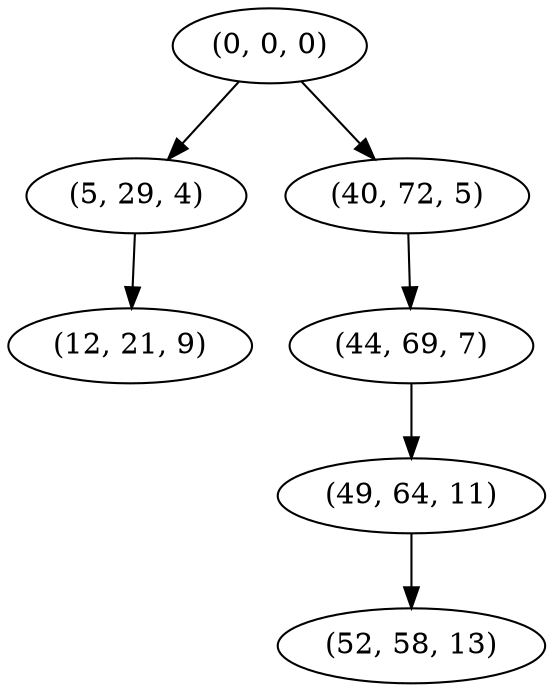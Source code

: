 digraph tree {
    "(0, 0, 0)";
    "(5, 29, 4)";
    "(12, 21, 9)";
    "(40, 72, 5)";
    "(44, 69, 7)";
    "(49, 64, 11)";
    "(52, 58, 13)";
    "(0, 0, 0)" -> "(5, 29, 4)";
    "(0, 0, 0)" -> "(40, 72, 5)";
    "(5, 29, 4)" -> "(12, 21, 9)";
    "(40, 72, 5)" -> "(44, 69, 7)";
    "(44, 69, 7)" -> "(49, 64, 11)";
    "(49, 64, 11)" -> "(52, 58, 13)";
}

